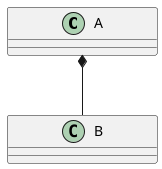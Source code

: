 @startuml

skinparam classAttributeIconSize 0
skinparam MinClassWidth 150

class A
class B

A *-- B


@enduml